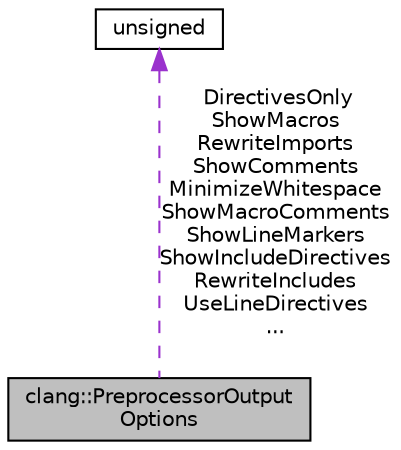 digraph "clang::PreprocessorOutputOptions"
{
 // LATEX_PDF_SIZE
  bgcolor="transparent";
  edge [fontname="Helvetica",fontsize="10",labelfontname="Helvetica",labelfontsize="10"];
  node [fontname="Helvetica",fontsize="10",shape=record];
  Node1 [label="clang::PreprocessorOutput\lOptions",height=0.2,width=0.4,color="black", fillcolor="grey75", style="filled", fontcolor="black",tooltip="PreprocessorOutputOptions - Options for controlling the C preprocessor output (e.g...."];
  Node2 -> Node1 [dir="back",color="darkorchid3",fontsize="10",style="dashed",label=" DirectivesOnly\nShowMacros\nRewriteImports\nShowComments\nMinimizeWhitespace\nShowMacroComments\nShowLineMarkers\nShowIncludeDirectives\nRewriteIncludes\nUseLineDirectives\n..." ,fontname="Helvetica"];
  Node2 [label="unsigned",height=0.2,width=0.4,color="black",URL="$classunsigned.html",tooltip=" "];
}
